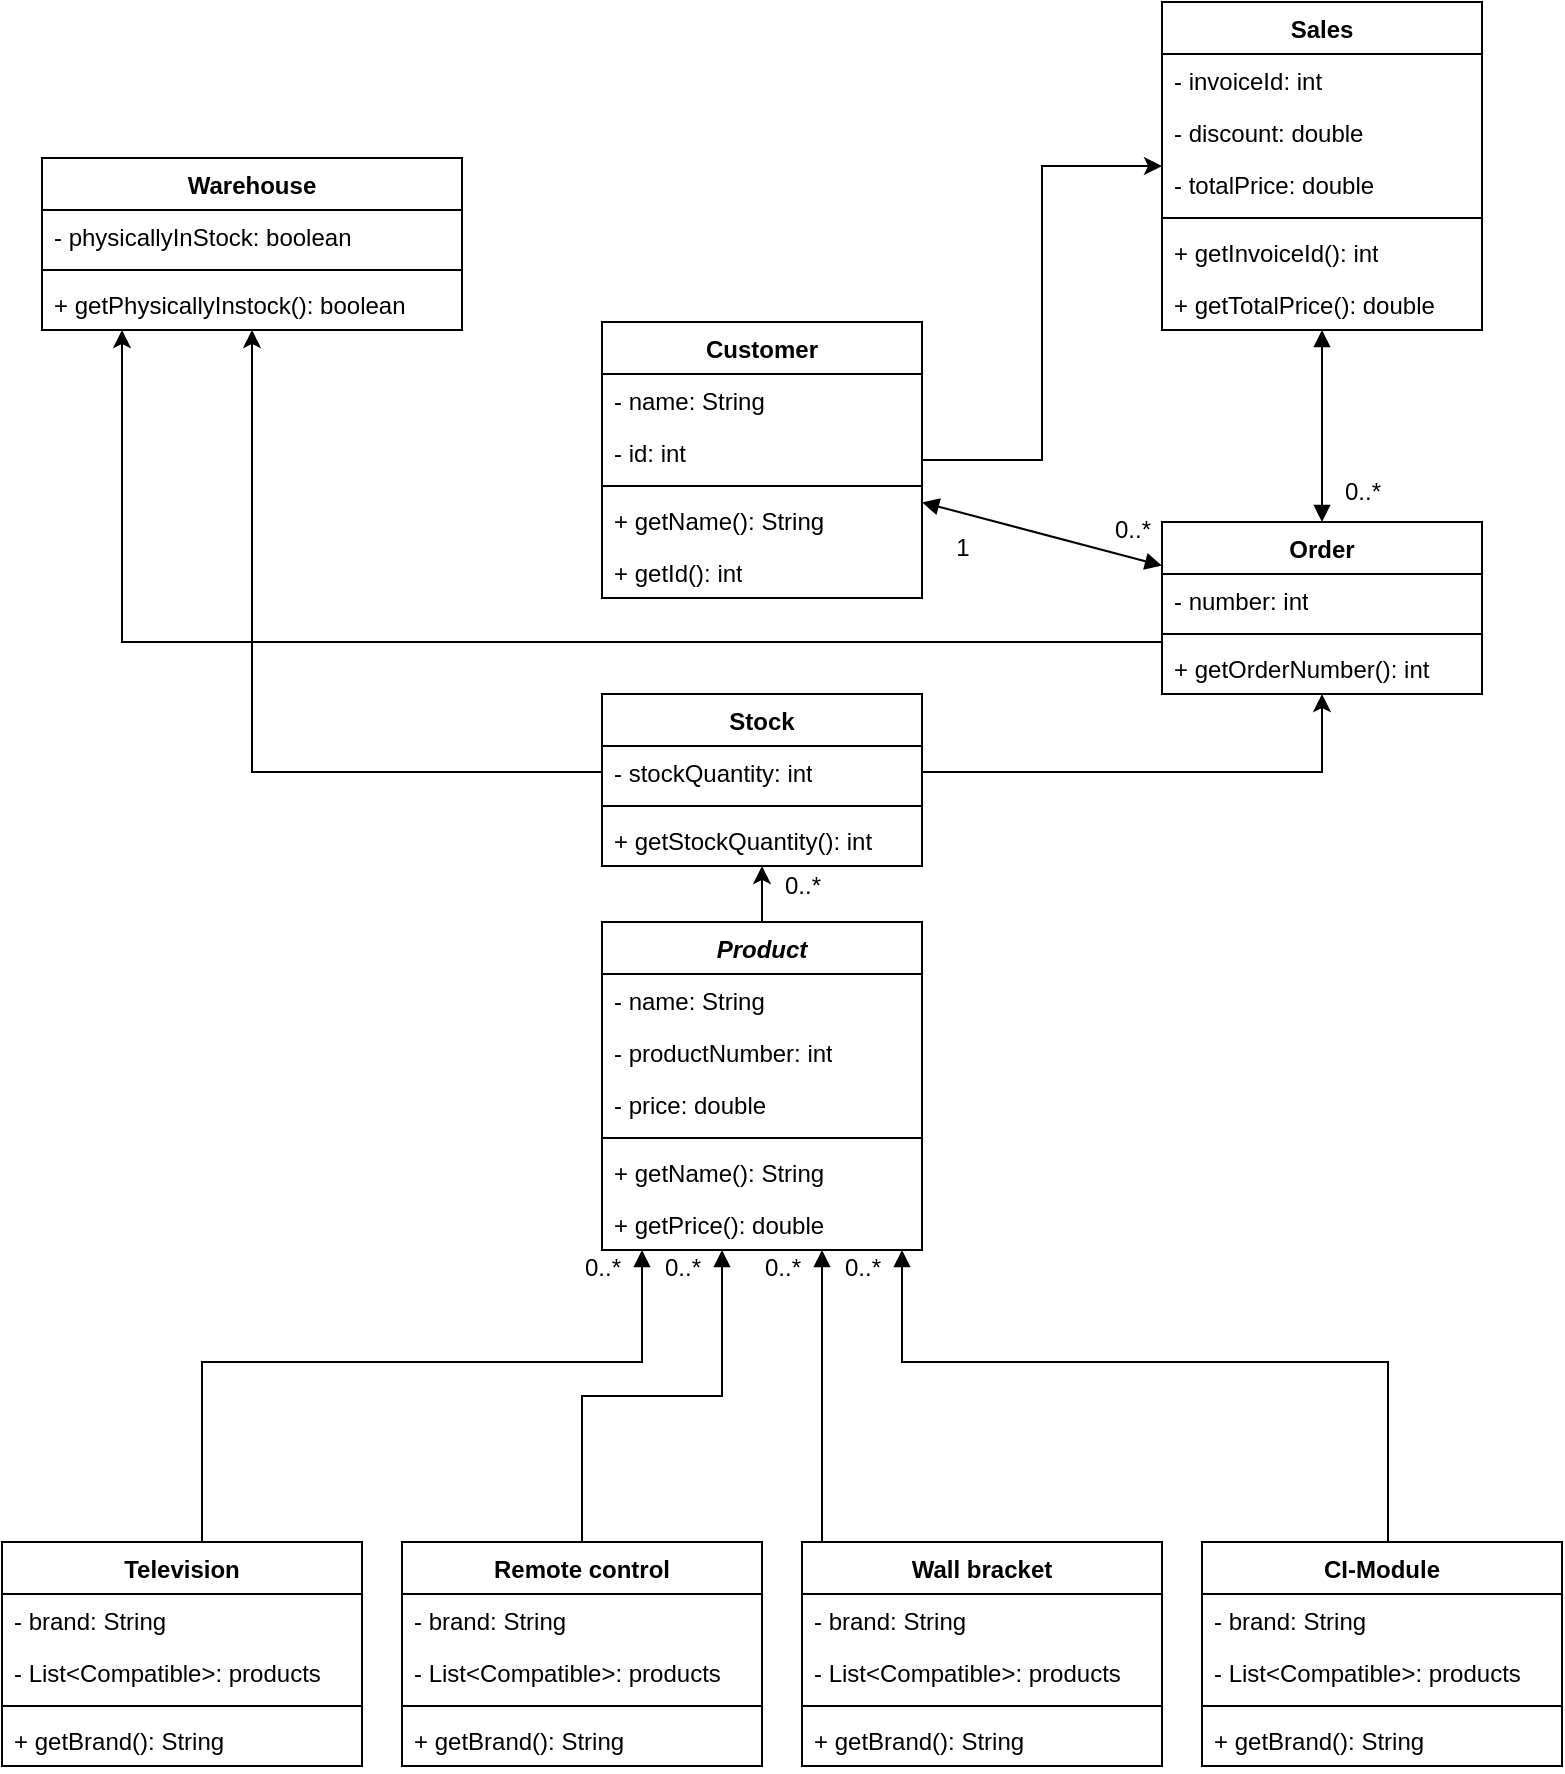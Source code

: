 <mxfile version="21.5.1" type="device">
  <diagram id="C5RBs43oDa-KdzZeNtuy" name="Page-1">
    <mxGraphModel dx="1728" dy="998" grid="1" gridSize="10" guides="1" tooltips="1" connect="1" arrows="1" fold="1" page="1" pageScale="1" pageWidth="827" pageHeight="1169" math="0" shadow="0">
      <root>
        <mxCell id="WIyWlLk6GJQsqaUBKTNV-0" />
        <mxCell id="WIyWlLk6GJQsqaUBKTNV-1" parent="WIyWlLk6GJQsqaUBKTNV-0" />
        <mxCell id="ShKPyKvLjcP6AL2BO7qZ-1" value="Stock" style="swimlane;fontStyle=1;align=center;verticalAlign=top;childLayout=stackLayout;horizontal=1;startSize=26;horizontalStack=0;resizeParent=1;resizeParentMax=0;resizeLast=0;collapsible=1;marginBottom=0;whiteSpace=wrap;html=1;" vertex="1" parent="WIyWlLk6GJQsqaUBKTNV-1">
          <mxGeometry x="320" y="386" width="160" height="86" as="geometry" />
        </mxCell>
        <mxCell id="ShKPyKvLjcP6AL2BO7qZ-2" value="- stockQuantity: int" style="text;strokeColor=none;fillColor=none;align=left;verticalAlign=top;spacingLeft=4;spacingRight=4;overflow=hidden;rotatable=0;points=[[0,0.5],[1,0.5]];portConstraint=eastwest;whiteSpace=wrap;html=1;" vertex="1" parent="ShKPyKvLjcP6AL2BO7qZ-1">
          <mxGeometry y="26" width="160" height="26" as="geometry" />
        </mxCell>
        <mxCell id="ShKPyKvLjcP6AL2BO7qZ-3" value="" style="line;strokeWidth=1;fillColor=none;align=left;verticalAlign=middle;spacingTop=-1;spacingLeft=3;spacingRight=3;rotatable=0;labelPosition=right;points=[];portConstraint=eastwest;strokeColor=inherit;" vertex="1" parent="ShKPyKvLjcP6AL2BO7qZ-1">
          <mxGeometry y="52" width="160" height="8" as="geometry" />
        </mxCell>
        <mxCell id="ShKPyKvLjcP6AL2BO7qZ-4" value="+ getStockQuantity(): int" style="text;strokeColor=none;fillColor=none;align=left;verticalAlign=top;spacingLeft=4;spacingRight=4;overflow=hidden;rotatable=0;points=[[0,0.5],[1,0.5]];portConstraint=eastwest;whiteSpace=wrap;html=1;" vertex="1" parent="ShKPyKvLjcP6AL2BO7qZ-1">
          <mxGeometry y="60" width="160" height="26" as="geometry" />
        </mxCell>
        <mxCell id="ShKPyKvLjcP6AL2BO7qZ-87" style="edgeStyle=orthogonalEdgeStyle;rounded=0;orthogonalLoop=1;jettySize=auto;html=1;" edge="1" parent="WIyWlLk6GJQsqaUBKTNV-1" source="ShKPyKvLjcP6AL2BO7qZ-6" target="ShKPyKvLjcP6AL2BO7qZ-83">
          <mxGeometry relative="1" as="geometry">
            <Array as="points">
              <mxPoint x="80" y="360" />
            </Array>
          </mxGeometry>
        </mxCell>
        <mxCell id="ShKPyKvLjcP6AL2BO7qZ-6" value="Order" style="swimlane;fontStyle=1;align=center;verticalAlign=top;childLayout=stackLayout;horizontal=1;startSize=26;horizontalStack=0;resizeParent=1;resizeParentMax=0;resizeLast=0;collapsible=1;marginBottom=0;whiteSpace=wrap;html=1;" vertex="1" parent="WIyWlLk6GJQsqaUBKTNV-1">
          <mxGeometry x="600" y="300" width="160" height="86" as="geometry" />
        </mxCell>
        <mxCell id="ShKPyKvLjcP6AL2BO7qZ-7" value="- number: int" style="text;strokeColor=none;fillColor=none;align=left;verticalAlign=top;spacingLeft=4;spacingRight=4;overflow=hidden;rotatable=0;points=[[0,0.5],[1,0.5]];portConstraint=eastwest;whiteSpace=wrap;html=1;" vertex="1" parent="ShKPyKvLjcP6AL2BO7qZ-6">
          <mxGeometry y="26" width="160" height="26" as="geometry" />
        </mxCell>
        <mxCell id="ShKPyKvLjcP6AL2BO7qZ-8" value="" style="line;strokeWidth=1;fillColor=none;align=left;verticalAlign=middle;spacingTop=-1;spacingLeft=3;spacingRight=3;rotatable=0;labelPosition=right;points=[];portConstraint=eastwest;strokeColor=inherit;" vertex="1" parent="ShKPyKvLjcP6AL2BO7qZ-6">
          <mxGeometry y="52" width="160" height="8" as="geometry" />
        </mxCell>
        <mxCell id="ShKPyKvLjcP6AL2BO7qZ-9" value="+ getOrderNumber(): int" style="text;strokeColor=none;fillColor=none;align=left;verticalAlign=top;spacingLeft=4;spacingRight=4;overflow=hidden;rotatable=0;points=[[0,0.5],[1,0.5]];portConstraint=eastwest;whiteSpace=wrap;html=1;" vertex="1" parent="ShKPyKvLjcP6AL2BO7qZ-6">
          <mxGeometry y="60" width="160" height="26" as="geometry" />
        </mxCell>
        <mxCell id="ShKPyKvLjcP6AL2BO7qZ-82" style="edgeStyle=orthogonalEdgeStyle;rounded=0;orthogonalLoop=1;jettySize=auto;html=1;" edge="1" parent="WIyWlLk6GJQsqaUBKTNV-1" source="ShKPyKvLjcP6AL2BO7qZ-10" target="ShKPyKvLjcP6AL2BO7qZ-74">
          <mxGeometry relative="1" as="geometry" />
        </mxCell>
        <mxCell id="ShKPyKvLjcP6AL2BO7qZ-10" value="Customer" style="swimlane;fontStyle=1;align=center;verticalAlign=top;childLayout=stackLayout;horizontal=1;startSize=26;horizontalStack=0;resizeParent=1;resizeParentMax=0;resizeLast=0;collapsible=1;marginBottom=0;whiteSpace=wrap;html=1;" vertex="1" parent="WIyWlLk6GJQsqaUBKTNV-1">
          <mxGeometry x="320" y="200" width="160" height="138" as="geometry" />
        </mxCell>
        <mxCell id="ShKPyKvLjcP6AL2BO7qZ-11" value="- name: String" style="text;strokeColor=none;fillColor=none;align=left;verticalAlign=top;spacingLeft=4;spacingRight=4;overflow=hidden;rotatable=0;points=[[0,0.5],[1,0.5]];portConstraint=eastwest;whiteSpace=wrap;html=1;" vertex="1" parent="ShKPyKvLjcP6AL2BO7qZ-10">
          <mxGeometry y="26" width="160" height="26" as="geometry" />
        </mxCell>
        <mxCell id="ShKPyKvLjcP6AL2BO7qZ-70" value="- id: int" style="text;strokeColor=none;fillColor=none;align=left;verticalAlign=top;spacingLeft=4;spacingRight=4;overflow=hidden;rotatable=0;points=[[0,0.5],[1,0.5]];portConstraint=eastwest;whiteSpace=wrap;html=1;" vertex="1" parent="ShKPyKvLjcP6AL2BO7qZ-10">
          <mxGeometry y="52" width="160" height="26" as="geometry" />
        </mxCell>
        <mxCell id="ShKPyKvLjcP6AL2BO7qZ-12" value="" style="line;strokeWidth=1;fillColor=none;align=left;verticalAlign=middle;spacingTop=-1;spacingLeft=3;spacingRight=3;rotatable=0;labelPosition=right;points=[];portConstraint=eastwest;strokeColor=inherit;" vertex="1" parent="ShKPyKvLjcP6AL2BO7qZ-10">
          <mxGeometry y="78" width="160" height="8" as="geometry" />
        </mxCell>
        <mxCell id="ShKPyKvLjcP6AL2BO7qZ-13" value="+ getName(): String" style="text;strokeColor=none;fillColor=none;align=left;verticalAlign=top;spacingLeft=4;spacingRight=4;overflow=hidden;rotatable=0;points=[[0,0.5],[1,0.5]];portConstraint=eastwest;whiteSpace=wrap;html=1;" vertex="1" parent="ShKPyKvLjcP6AL2BO7qZ-10">
          <mxGeometry y="86" width="160" height="26" as="geometry" />
        </mxCell>
        <mxCell id="ShKPyKvLjcP6AL2BO7qZ-71" value="+ getId(): int" style="text;strokeColor=none;fillColor=none;align=left;verticalAlign=top;spacingLeft=4;spacingRight=4;overflow=hidden;rotatable=0;points=[[0,0.5],[1,0.5]];portConstraint=eastwest;whiteSpace=wrap;html=1;" vertex="1" parent="ShKPyKvLjcP6AL2BO7qZ-10">
          <mxGeometry y="112" width="160" height="26" as="geometry" />
        </mxCell>
        <mxCell id="ShKPyKvLjcP6AL2BO7qZ-69" style="edgeStyle=orthogonalEdgeStyle;rounded=0;orthogonalLoop=1;jettySize=auto;html=1;" edge="1" parent="WIyWlLk6GJQsqaUBKTNV-1" source="ShKPyKvLjcP6AL2BO7qZ-14" target="ShKPyKvLjcP6AL2BO7qZ-1">
          <mxGeometry relative="1" as="geometry" />
        </mxCell>
        <mxCell id="ShKPyKvLjcP6AL2BO7qZ-14" value="&lt;i&gt;Product&lt;/i&gt;" style="swimlane;fontStyle=1;align=center;verticalAlign=top;childLayout=stackLayout;horizontal=1;startSize=26;horizontalStack=0;resizeParent=1;resizeParentMax=0;resizeLast=0;collapsible=1;marginBottom=0;whiteSpace=wrap;html=1;" vertex="1" parent="WIyWlLk6GJQsqaUBKTNV-1">
          <mxGeometry x="320" y="500" width="160" height="164" as="geometry" />
        </mxCell>
        <mxCell id="ShKPyKvLjcP6AL2BO7qZ-15" value="- name: String" style="text;strokeColor=none;fillColor=none;align=left;verticalAlign=top;spacingLeft=4;spacingRight=4;overflow=hidden;rotatable=0;points=[[0,0.5],[1,0.5]];portConstraint=eastwest;whiteSpace=wrap;html=1;" vertex="1" parent="ShKPyKvLjcP6AL2BO7qZ-14">
          <mxGeometry y="26" width="160" height="26" as="geometry" />
        </mxCell>
        <mxCell id="ShKPyKvLjcP6AL2BO7qZ-50" value="- productNumber: int" style="text;strokeColor=none;fillColor=none;align=left;verticalAlign=top;spacingLeft=4;spacingRight=4;overflow=hidden;rotatable=0;points=[[0,0.5],[1,0.5]];portConstraint=eastwest;whiteSpace=wrap;html=1;" vertex="1" parent="ShKPyKvLjcP6AL2BO7qZ-14">
          <mxGeometry y="52" width="160" height="26" as="geometry" />
        </mxCell>
        <mxCell id="ShKPyKvLjcP6AL2BO7qZ-56" value="- price: double" style="text;strokeColor=none;fillColor=none;align=left;verticalAlign=top;spacingLeft=4;spacingRight=4;overflow=hidden;rotatable=0;points=[[0,0.5],[1,0.5]];portConstraint=eastwest;whiteSpace=wrap;html=1;" vertex="1" parent="ShKPyKvLjcP6AL2BO7qZ-14">
          <mxGeometry y="78" width="160" height="26" as="geometry" />
        </mxCell>
        <mxCell id="ShKPyKvLjcP6AL2BO7qZ-16" value="" style="line;strokeWidth=1;fillColor=none;align=left;verticalAlign=middle;spacingTop=-1;spacingLeft=3;spacingRight=3;rotatable=0;labelPosition=right;points=[];portConstraint=eastwest;strokeColor=inherit;" vertex="1" parent="ShKPyKvLjcP6AL2BO7qZ-14">
          <mxGeometry y="104" width="160" height="8" as="geometry" />
        </mxCell>
        <mxCell id="ShKPyKvLjcP6AL2BO7qZ-17" value="+ getName(): String" style="text;strokeColor=none;fillColor=none;align=left;verticalAlign=top;spacingLeft=4;spacingRight=4;overflow=hidden;rotatable=0;points=[[0,0.5],[1,0.5]];portConstraint=eastwest;whiteSpace=wrap;html=1;" vertex="1" parent="ShKPyKvLjcP6AL2BO7qZ-14">
          <mxGeometry y="112" width="160" height="26" as="geometry" />
        </mxCell>
        <mxCell id="ShKPyKvLjcP6AL2BO7qZ-51" value="+ getPrice(): double" style="text;strokeColor=none;fillColor=none;align=left;verticalAlign=top;spacingLeft=4;spacingRight=4;overflow=hidden;rotatable=0;points=[[0,0.5],[1,0.5]];portConstraint=eastwest;whiteSpace=wrap;html=1;" vertex="1" parent="ShKPyKvLjcP6AL2BO7qZ-14">
          <mxGeometry y="138" width="160" height="26" as="geometry" />
        </mxCell>
        <mxCell id="ShKPyKvLjcP6AL2BO7qZ-19" value="Television" style="swimlane;fontStyle=1;align=center;verticalAlign=top;childLayout=stackLayout;horizontal=1;startSize=26;horizontalStack=0;resizeParent=1;resizeParentMax=0;resizeLast=0;collapsible=1;marginBottom=0;whiteSpace=wrap;html=1;" vertex="1" parent="WIyWlLk6GJQsqaUBKTNV-1">
          <mxGeometry x="20" y="810" width="180" height="112" as="geometry" />
        </mxCell>
        <mxCell id="ShKPyKvLjcP6AL2BO7qZ-20" value="- brand: String" style="text;strokeColor=none;fillColor=none;align=left;verticalAlign=top;spacingLeft=4;spacingRight=4;overflow=hidden;rotatable=0;points=[[0,0.5],[1,0.5]];portConstraint=eastwest;whiteSpace=wrap;html=1;" vertex="1" parent="ShKPyKvLjcP6AL2BO7qZ-19">
          <mxGeometry y="26" width="180" height="26" as="geometry" />
        </mxCell>
        <mxCell id="ShKPyKvLjcP6AL2BO7qZ-52" value="- List&amp;lt;Compatible&amp;gt;: products" style="text;strokeColor=none;fillColor=none;align=left;verticalAlign=top;spacingLeft=4;spacingRight=4;overflow=hidden;rotatable=0;points=[[0,0.5],[1,0.5]];portConstraint=eastwest;whiteSpace=wrap;html=1;" vertex="1" parent="ShKPyKvLjcP6AL2BO7qZ-19">
          <mxGeometry y="52" width="180" height="26" as="geometry" />
        </mxCell>
        <mxCell id="ShKPyKvLjcP6AL2BO7qZ-21" value="" style="line;strokeWidth=1;fillColor=none;align=left;verticalAlign=middle;spacingTop=-1;spacingLeft=3;spacingRight=3;rotatable=0;labelPosition=right;points=[];portConstraint=eastwest;strokeColor=inherit;" vertex="1" parent="ShKPyKvLjcP6AL2BO7qZ-19">
          <mxGeometry y="78" width="180" height="8" as="geometry" />
        </mxCell>
        <mxCell id="ShKPyKvLjcP6AL2BO7qZ-22" value="+ getBrand(): String" style="text;strokeColor=none;fillColor=none;align=left;verticalAlign=top;spacingLeft=4;spacingRight=4;overflow=hidden;rotatable=0;points=[[0,0.5],[1,0.5]];portConstraint=eastwest;whiteSpace=wrap;html=1;" vertex="1" parent="ShKPyKvLjcP6AL2BO7qZ-19">
          <mxGeometry y="86" width="180" height="26" as="geometry" />
        </mxCell>
        <mxCell id="ShKPyKvLjcP6AL2BO7qZ-23" value="Remote control" style="swimlane;fontStyle=1;align=center;verticalAlign=top;childLayout=stackLayout;horizontal=1;startSize=26;horizontalStack=0;resizeParent=1;resizeParentMax=0;resizeLast=0;collapsible=1;marginBottom=0;whiteSpace=wrap;html=1;" vertex="1" parent="WIyWlLk6GJQsqaUBKTNV-1">
          <mxGeometry x="220" y="810" width="180" height="112" as="geometry" />
        </mxCell>
        <mxCell id="ShKPyKvLjcP6AL2BO7qZ-24" value="- brand: String" style="text;strokeColor=none;fillColor=none;align=left;verticalAlign=top;spacingLeft=4;spacingRight=4;overflow=hidden;rotatable=0;points=[[0,0.5],[1,0.5]];portConstraint=eastwest;whiteSpace=wrap;html=1;" vertex="1" parent="ShKPyKvLjcP6AL2BO7qZ-23">
          <mxGeometry y="26" width="180" height="26" as="geometry" />
        </mxCell>
        <mxCell id="ShKPyKvLjcP6AL2BO7qZ-53" value="- List&amp;lt;Compatible&amp;gt;: products" style="text;strokeColor=none;fillColor=none;align=left;verticalAlign=top;spacingLeft=4;spacingRight=4;overflow=hidden;rotatable=0;points=[[0,0.5],[1,0.5]];portConstraint=eastwest;whiteSpace=wrap;html=1;" vertex="1" parent="ShKPyKvLjcP6AL2BO7qZ-23">
          <mxGeometry y="52" width="180" height="26" as="geometry" />
        </mxCell>
        <mxCell id="ShKPyKvLjcP6AL2BO7qZ-25" value="" style="line;strokeWidth=1;fillColor=none;align=left;verticalAlign=middle;spacingTop=-1;spacingLeft=3;spacingRight=3;rotatable=0;labelPosition=right;points=[];portConstraint=eastwest;strokeColor=inherit;" vertex="1" parent="ShKPyKvLjcP6AL2BO7qZ-23">
          <mxGeometry y="78" width="180" height="8" as="geometry" />
        </mxCell>
        <mxCell id="ShKPyKvLjcP6AL2BO7qZ-26" value="+ getBrand(): String" style="text;strokeColor=none;fillColor=none;align=left;verticalAlign=top;spacingLeft=4;spacingRight=4;overflow=hidden;rotatable=0;points=[[0,0.5],[1,0.5]];portConstraint=eastwest;whiteSpace=wrap;html=1;" vertex="1" parent="ShKPyKvLjcP6AL2BO7qZ-23">
          <mxGeometry y="86" width="180" height="26" as="geometry" />
        </mxCell>
        <mxCell id="ShKPyKvLjcP6AL2BO7qZ-27" value="Wall bracket" style="swimlane;fontStyle=1;align=center;verticalAlign=top;childLayout=stackLayout;horizontal=1;startSize=26;horizontalStack=0;resizeParent=1;resizeParentMax=0;resizeLast=0;collapsible=1;marginBottom=0;whiteSpace=wrap;html=1;" vertex="1" parent="WIyWlLk6GJQsqaUBKTNV-1">
          <mxGeometry x="420" y="810" width="180" height="112" as="geometry" />
        </mxCell>
        <mxCell id="ShKPyKvLjcP6AL2BO7qZ-28" value="- brand: String" style="text;strokeColor=none;fillColor=none;align=left;verticalAlign=top;spacingLeft=4;spacingRight=4;overflow=hidden;rotatable=0;points=[[0,0.5],[1,0.5]];portConstraint=eastwest;whiteSpace=wrap;html=1;" vertex="1" parent="ShKPyKvLjcP6AL2BO7qZ-27">
          <mxGeometry y="26" width="180" height="26" as="geometry" />
        </mxCell>
        <mxCell id="ShKPyKvLjcP6AL2BO7qZ-54" value="- List&amp;lt;Compatible&amp;gt;: products" style="text;strokeColor=none;fillColor=none;align=left;verticalAlign=top;spacingLeft=4;spacingRight=4;overflow=hidden;rotatable=0;points=[[0,0.5],[1,0.5]];portConstraint=eastwest;whiteSpace=wrap;html=1;" vertex="1" parent="ShKPyKvLjcP6AL2BO7qZ-27">
          <mxGeometry y="52" width="180" height="26" as="geometry" />
        </mxCell>
        <mxCell id="ShKPyKvLjcP6AL2BO7qZ-29" value="" style="line;strokeWidth=1;fillColor=none;align=left;verticalAlign=middle;spacingTop=-1;spacingLeft=3;spacingRight=3;rotatable=0;labelPosition=right;points=[];portConstraint=eastwest;strokeColor=inherit;" vertex="1" parent="ShKPyKvLjcP6AL2BO7qZ-27">
          <mxGeometry y="78" width="180" height="8" as="geometry" />
        </mxCell>
        <mxCell id="ShKPyKvLjcP6AL2BO7qZ-30" value="+ getBrand(): String" style="text;strokeColor=none;fillColor=none;align=left;verticalAlign=top;spacingLeft=4;spacingRight=4;overflow=hidden;rotatable=0;points=[[0,0.5],[1,0.5]];portConstraint=eastwest;whiteSpace=wrap;html=1;" vertex="1" parent="ShKPyKvLjcP6AL2BO7qZ-27">
          <mxGeometry y="86" width="180" height="26" as="geometry" />
        </mxCell>
        <mxCell id="ShKPyKvLjcP6AL2BO7qZ-31" value="CI-Module" style="swimlane;fontStyle=1;align=center;verticalAlign=top;childLayout=stackLayout;horizontal=1;startSize=26;horizontalStack=0;resizeParent=1;resizeParentMax=0;resizeLast=0;collapsible=1;marginBottom=0;whiteSpace=wrap;html=1;" vertex="1" parent="WIyWlLk6GJQsqaUBKTNV-1">
          <mxGeometry x="620" y="810" width="180" height="112" as="geometry" />
        </mxCell>
        <mxCell id="ShKPyKvLjcP6AL2BO7qZ-32" value="- brand: String" style="text;strokeColor=none;fillColor=none;align=left;verticalAlign=top;spacingLeft=4;spacingRight=4;overflow=hidden;rotatable=0;points=[[0,0.5],[1,0.5]];portConstraint=eastwest;whiteSpace=wrap;html=1;" vertex="1" parent="ShKPyKvLjcP6AL2BO7qZ-31">
          <mxGeometry y="26" width="180" height="26" as="geometry" />
        </mxCell>
        <mxCell id="ShKPyKvLjcP6AL2BO7qZ-55" value="- List&amp;lt;Compatible&amp;gt;: products" style="text;strokeColor=none;fillColor=none;align=left;verticalAlign=top;spacingLeft=4;spacingRight=4;overflow=hidden;rotatable=0;points=[[0,0.5],[1,0.5]];portConstraint=eastwest;whiteSpace=wrap;html=1;" vertex="1" parent="ShKPyKvLjcP6AL2BO7qZ-31">
          <mxGeometry y="52" width="180" height="26" as="geometry" />
        </mxCell>
        <mxCell id="ShKPyKvLjcP6AL2BO7qZ-33" value="" style="line;strokeWidth=1;fillColor=none;align=left;verticalAlign=middle;spacingTop=-1;spacingLeft=3;spacingRight=3;rotatable=0;labelPosition=right;points=[];portConstraint=eastwest;strokeColor=inherit;" vertex="1" parent="ShKPyKvLjcP6AL2BO7qZ-31">
          <mxGeometry y="78" width="180" height="8" as="geometry" />
        </mxCell>
        <mxCell id="ShKPyKvLjcP6AL2BO7qZ-34" value="+ getBrand(): String" style="text;strokeColor=none;fillColor=none;align=left;verticalAlign=top;spacingLeft=4;spacingRight=4;overflow=hidden;rotatable=0;points=[[0,0.5],[1,0.5]];portConstraint=eastwest;whiteSpace=wrap;html=1;" vertex="1" parent="ShKPyKvLjcP6AL2BO7qZ-31">
          <mxGeometry y="86" width="180" height="26" as="geometry" />
        </mxCell>
        <mxCell id="ShKPyKvLjcP6AL2BO7qZ-37" value="" style="endArrow=block;endFill=1;html=1;edgeStyle=orthogonalEdgeStyle;align=left;verticalAlign=top;rounded=0;exitX=0.5;exitY=0;exitDx=0;exitDy=0;" edge="1" parent="WIyWlLk6GJQsqaUBKTNV-1" source="ShKPyKvLjcP6AL2BO7qZ-19" target="ShKPyKvLjcP6AL2BO7qZ-14">
          <mxGeometry x="-1" relative="1" as="geometry">
            <mxPoint x="120" y="670" as="sourcePoint" />
            <mxPoint x="360" y="600" as="targetPoint" />
            <Array as="points">
              <mxPoint x="120" y="720" />
              <mxPoint x="340" y="720" />
            </Array>
          </mxGeometry>
        </mxCell>
        <mxCell id="ShKPyKvLjcP6AL2BO7qZ-39" value="" style="endArrow=block;endFill=1;html=1;edgeStyle=orthogonalEdgeStyle;align=left;verticalAlign=top;rounded=0;" edge="1" parent="WIyWlLk6GJQsqaUBKTNV-1" source="ShKPyKvLjcP6AL2BO7qZ-23" target="ShKPyKvLjcP6AL2BO7qZ-14">
          <mxGeometry x="-1" relative="1" as="geometry">
            <mxPoint x="310" y="830" as="sourcePoint" />
            <mxPoint x="430" y="600" as="targetPoint" />
            <Array as="points">
              <mxPoint x="310" y="737" />
              <mxPoint x="380" y="737" />
            </Array>
          </mxGeometry>
        </mxCell>
        <mxCell id="ShKPyKvLjcP6AL2BO7qZ-43" value="" style="endArrow=block;endFill=1;html=1;edgeStyle=orthogonalEdgeStyle;align=left;verticalAlign=top;rounded=0;" edge="1" parent="WIyWlLk6GJQsqaUBKTNV-1" source="ShKPyKvLjcP6AL2BO7qZ-27" target="ShKPyKvLjcP6AL2BO7qZ-14">
          <mxGeometry x="-1" y="-30" relative="1" as="geometry">
            <mxPoint x="510" y="700" as="sourcePoint" />
            <mxPoint x="470" y="521.5" as="targetPoint" />
            <Array as="points">
              <mxPoint x="430" y="750" />
              <mxPoint x="430" y="750" />
            </Array>
            <mxPoint x="-3" y="14" as="offset" />
          </mxGeometry>
        </mxCell>
        <mxCell id="ShKPyKvLjcP6AL2BO7qZ-45" value="" style="endArrow=block;endFill=1;html=1;edgeStyle=orthogonalEdgeStyle;align=left;verticalAlign=top;rounded=0;" edge="1" parent="WIyWlLk6GJQsqaUBKTNV-1" source="ShKPyKvLjcP6AL2BO7qZ-31" target="ShKPyKvLjcP6AL2BO7qZ-14">
          <mxGeometry x="-1" relative="1" as="geometry">
            <mxPoint x="310" y="830" as="sourcePoint" />
            <mxPoint x="470" y="830" as="targetPoint" />
            <Array as="points">
              <mxPoint x="713" y="720" />
              <mxPoint x="470" y="720" />
            </Array>
          </mxGeometry>
        </mxCell>
        <mxCell id="ShKPyKvLjcP6AL2BO7qZ-68" style="edgeStyle=orthogonalEdgeStyle;rounded=0;orthogonalLoop=1;jettySize=auto;html=1;" edge="1" parent="WIyWlLk6GJQsqaUBKTNV-1" source="ShKPyKvLjcP6AL2BO7qZ-2" target="ShKPyKvLjcP6AL2BO7qZ-6">
          <mxGeometry relative="1" as="geometry" />
        </mxCell>
        <mxCell id="ShKPyKvLjcP6AL2BO7qZ-73" value="" style="endArrow=block;startArrow=block;endFill=1;startFill=1;html=1;rounded=0;" edge="1" parent="WIyWlLk6GJQsqaUBKTNV-1" source="ShKPyKvLjcP6AL2BO7qZ-6" target="ShKPyKvLjcP6AL2BO7qZ-10">
          <mxGeometry width="160" relative="1" as="geometry">
            <mxPoint x="260" y="262.58" as="sourcePoint" />
            <mxPoint x="420" y="262.58" as="targetPoint" />
          </mxGeometry>
        </mxCell>
        <mxCell id="ShKPyKvLjcP6AL2BO7qZ-74" value="Sales" style="swimlane;fontStyle=1;align=center;verticalAlign=top;childLayout=stackLayout;horizontal=1;startSize=26;horizontalStack=0;resizeParent=1;resizeParentMax=0;resizeLast=0;collapsible=1;marginBottom=0;whiteSpace=wrap;html=1;" vertex="1" parent="WIyWlLk6GJQsqaUBKTNV-1">
          <mxGeometry x="600" y="40" width="160" height="164" as="geometry" />
        </mxCell>
        <mxCell id="ShKPyKvLjcP6AL2BO7qZ-75" value="- invoiceId: int" style="text;strokeColor=none;fillColor=none;align=left;verticalAlign=top;spacingLeft=4;spacingRight=4;overflow=hidden;rotatable=0;points=[[0,0.5],[1,0.5]];portConstraint=eastwest;whiteSpace=wrap;html=1;" vertex="1" parent="ShKPyKvLjcP6AL2BO7qZ-74">
          <mxGeometry y="26" width="160" height="26" as="geometry" />
        </mxCell>
        <mxCell id="ShKPyKvLjcP6AL2BO7qZ-78" value="- discount: double" style="text;strokeColor=none;fillColor=none;align=left;verticalAlign=top;spacingLeft=4;spacingRight=4;overflow=hidden;rotatable=0;points=[[0,0.5],[1,0.5]];portConstraint=eastwest;whiteSpace=wrap;html=1;" vertex="1" parent="ShKPyKvLjcP6AL2BO7qZ-74">
          <mxGeometry y="52" width="160" height="26" as="geometry" />
        </mxCell>
        <mxCell id="ShKPyKvLjcP6AL2BO7qZ-79" value="- totalPrice: double" style="text;strokeColor=none;fillColor=none;align=left;verticalAlign=top;spacingLeft=4;spacingRight=4;overflow=hidden;rotatable=0;points=[[0,0.5],[1,0.5]];portConstraint=eastwest;whiteSpace=wrap;html=1;" vertex="1" parent="ShKPyKvLjcP6AL2BO7qZ-74">
          <mxGeometry y="78" width="160" height="26" as="geometry" />
        </mxCell>
        <mxCell id="ShKPyKvLjcP6AL2BO7qZ-76" value="" style="line;strokeWidth=1;fillColor=none;align=left;verticalAlign=middle;spacingTop=-1;spacingLeft=3;spacingRight=3;rotatable=0;labelPosition=right;points=[];portConstraint=eastwest;strokeColor=inherit;" vertex="1" parent="ShKPyKvLjcP6AL2BO7qZ-74">
          <mxGeometry y="104" width="160" height="8" as="geometry" />
        </mxCell>
        <mxCell id="ShKPyKvLjcP6AL2BO7qZ-77" value="+ getInvoiceId(): int" style="text;strokeColor=none;fillColor=none;align=left;verticalAlign=top;spacingLeft=4;spacingRight=4;overflow=hidden;rotatable=0;points=[[0,0.5],[1,0.5]];portConstraint=eastwest;whiteSpace=wrap;html=1;" vertex="1" parent="ShKPyKvLjcP6AL2BO7qZ-74">
          <mxGeometry y="112" width="160" height="26" as="geometry" />
        </mxCell>
        <mxCell id="ShKPyKvLjcP6AL2BO7qZ-80" value="+ getTotalPrice(): double" style="text;strokeColor=none;fillColor=none;align=left;verticalAlign=top;spacingLeft=4;spacingRight=4;overflow=hidden;rotatable=0;points=[[0,0.5],[1,0.5]];portConstraint=eastwest;whiteSpace=wrap;html=1;" vertex="1" parent="ShKPyKvLjcP6AL2BO7qZ-74">
          <mxGeometry y="138" width="160" height="26" as="geometry" />
        </mxCell>
        <mxCell id="ShKPyKvLjcP6AL2BO7qZ-83" value="Warehouse" style="swimlane;fontStyle=1;align=center;verticalAlign=top;childLayout=stackLayout;horizontal=1;startSize=26;horizontalStack=0;resizeParent=1;resizeParentMax=0;resizeLast=0;collapsible=1;marginBottom=0;whiteSpace=wrap;html=1;" vertex="1" parent="WIyWlLk6GJQsqaUBKTNV-1">
          <mxGeometry x="40" y="118" width="210" height="86" as="geometry" />
        </mxCell>
        <mxCell id="ShKPyKvLjcP6AL2BO7qZ-84" value="- physicallyInStock: boolean" style="text;strokeColor=none;fillColor=none;align=left;verticalAlign=top;spacingLeft=4;spacingRight=4;overflow=hidden;rotatable=0;points=[[0,0.5],[1,0.5]];portConstraint=eastwest;whiteSpace=wrap;html=1;" vertex="1" parent="ShKPyKvLjcP6AL2BO7qZ-83">
          <mxGeometry y="26" width="210" height="26" as="geometry" />
        </mxCell>
        <mxCell id="ShKPyKvLjcP6AL2BO7qZ-85" value="" style="line;strokeWidth=1;fillColor=none;align=left;verticalAlign=middle;spacingTop=-1;spacingLeft=3;spacingRight=3;rotatable=0;labelPosition=right;points=[];portConstraint=eastwest;strokeColor=inherit;" vertex="1" parent="ShKPyKvLjcP6AL2BO7qZ-83">
          <mxGeometry y="52" width="210" height="8" as="geometry" />
        </mxCell>
        <mxCell id="ShKPyKvLjcP6AL2BO7qZ-86" value="+ getPhysicallyInstock(): boolean" style="text;strokeColor=none;fillColor=none;align=left;verticalAlign=top;spacingLeft=4;spacingRight=4;overflow=hidden;rotatable=0;points=[[0,0.5],[1,0.5]];portConstraint=eastwest;whiteSpace=wrap;html=1;" vertex="1" parent="ShKPyKvLjcP6AL2BO7qZ-83">
          <mxGeometry y="60" width="210" height="26" as="geometry" />
        </mxCell>
        <mxCell id="ShKPyKvLjcP6AL2BO7qZ-90" value="" style="endArrow=block;startArrow=block;endFill=1;startFill=1;html=1;rounded=0;" edge="1" parent="WIyWlLk6GJQsqaUBKTNV-1" source="ShKPyKvLjcP6AL2BO7qZ-6" target="ShKPyKvLjcP6AL2BO7qZ-74">
          <mxGeometry width="160" relative="1" as="geometry">
            <mxPoint x="580" y="240" as="sourcePoint" />
            <mxPoint x="740" y="240" as="targetPoint" />
          </mxGeometry>
        </mxCell>
        <mxCell id="ShKPyKvLjcP6AL2BO7qZ-91" value="0..*" style="text;html=1;align=center;verticalAlign=middle;resizable=0;points=[];autosize=1;strokeColor=none;fillColor=none;" vertex="1" parent="WIyWlLk6GJQsqaUBKTNV-1">
          <mxGeometry x="300" y="658" width="40" height="30" as="geometry" />
        </mxCell>
        <mxCell id="ShKPyKvLjcP6AL2BO7qZ-92" value="0..*" style="text;html=1;align=center;verticalAlign=middle;resizable=0;points=[];autosize=1;strokeColor=none;fillColor=none;" vertex="1" parent="WIyWlLk6GJQsqaUBKTNV-1">
          <mxGeometry x="340" y="658" width="40" height="30" as="geometry" />
        </mxCell>
        <mxCell id="ShKPyKvLjcP6AL2BO7qZ-93" value="0..*" style="text;html=1;align=center;verticalAlign=middle;resizable=0;points=[];autosize=1;strokeColor=none;fillColor=none;" vertex="1" parent="WIyWlLk6GJQsqaUBKTNV-1">
          <mxGeometry x="390" y="658" width="40" height="30" as="geometry" />
        </mxCell>
        <mxCell id="ShKPyKvLjcP6AL2BO7qZ-94" value="0..*" style="text;html=1;align=center;verticalAlign=middle;resizable=0;points=[];autosize=1;strokeColor=none;fillColor=none;" vertex="1" parent="WIyWlLk6GJQsqaUBKTNV-1">
          <mxGeometry x="430" y="658" width="40" height="30" as="geometry" />
        </mxCell>
        <mxCell id="ShKPyKvLjcP6AL2BO7qZ-95" value="0..*" style="text;html=1;align=center;verticalAlign=middle;resizable=0;points=[];autosize=1;strokeColor=none;fillColor=none;" vertex="1" parent="WIyWlLk6GJQsqaUBKTNV-1">
          <mxGeometry x="400" y="467" width="40" height="30" as="geometry" />
        </mxCell>
        <mxCell id="ShKPyKvLjcP6AL2BO7qZ-96" value="0..*" style="text;html=1;align=center;verticalAlign=middle;resizable=0;points=[];autosize=1;strokeColor=none;fillColor=none;" vertex="1" parent="WIyWlLk6GJQsqaUBKTNV-1">
          <mxGeometry x="680" y="270" width="40" height="30" as="geometry" />
        </mxCell>
        <mxCell id="ShKPyKvLjcP6AL2BO7qZ-97" value="0..*" style="text;html=1;align=center;verticalAlign=middle;resizable=0;points=[];autosize=1;strokeColor=none;fillColor=none;" vertex="1" parent="WIyWlLk6GJQsqaUBKTNV-1">
          <mxGeometry x="565" y="289" width="40" height="30" as="geometry" />
        </mxCell>
        <mxCell id="ShKPyKvLjcP6AL2BO7qZ-98" value="1" style="text;html=1;align=center;verticalAlign=middle;resizable=0;points=[];autosize=1;strokeColor=none;fillColor=none;" vertex="1" parent="WIyWlLk6GJQsqaUBKTNV-1">
          <mxGeometry x="485" y="298" width="30" height="30" as="geometry" />
        </mxCell>
        <mxCell id="ShKPyKvLjcP6AL2BO7qZ-101" style="edgeStyle=orthogonalEdgeStyle;rounded=0;orthogonalLoop=1;jettySize=auto;html=1;" edge="1" parent="WIyWlLk6GJQsqaUBKTNV-1" source="ShKPyKvLjcP6AL2BO7qZ-2" target="ShKPyKvLjcP6AL2BO7qZ-83">
          <mxGeometry relative="1" as="geometry" />
        </mxCell>
      </root>
    </mxGraphModel>
  </diagram>
</mxfile>
